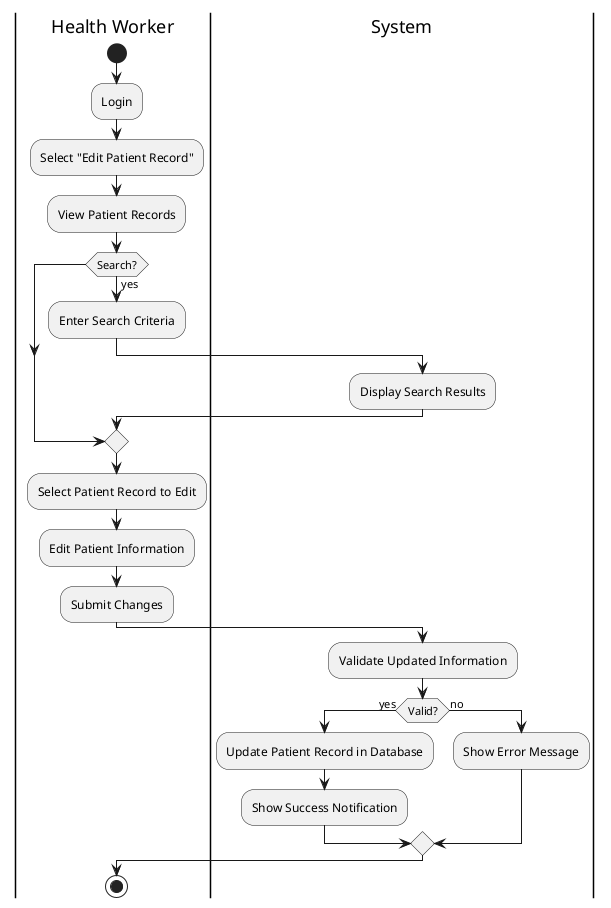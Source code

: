 @startuml
|Health Worker|
start
:Login;
:Select "Edit Patient Record";
:View Patient Records;
if (Search?) then (yes)
  :Enter Search Criteria;
  |System|
  :Display Search Results;
  |Health Worker|
endif
:Select Patient Record to Edit;
:Edit Patient Information;
:Submit Changes;
|System|
:Validate Updated Information;
if (Valid?) then (yes)
  :Update Patient Record in Database;
  :Show Success Notification;
else (no)
  :Show Error Message;
endif
|Health Worker|
stop
@enduml 
